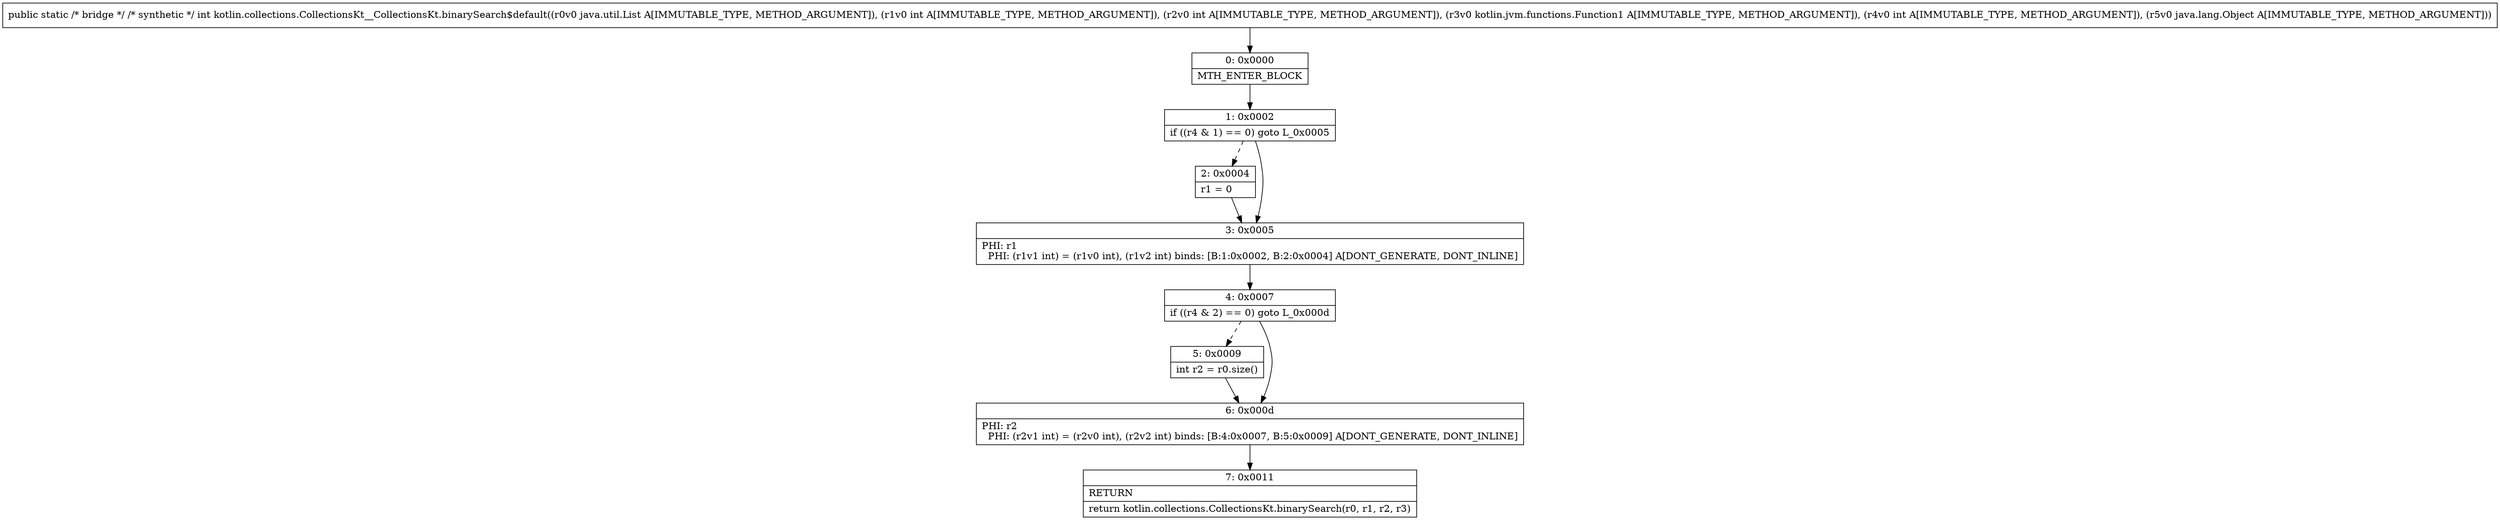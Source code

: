 digraph "CFG forkotlin.collections.CollectionsKt__CollectionsKt.binarySearch$default(Ljava\/util\/List;IILkotlin\/jvm\/functions\/Function1;ILjava\/lang\/Object;)I" {
Node_0 [shape=record,label="{0\:\ 0x0000|MTH_ENTER_BLOCK\l}"];
Node_1 [shape=record,label="{1\:\ 0x0002|if ((r4 & 1) == 0) goto L_0x0005\l}"];
Node_2 [shape=record,label="{2\:\ 0x0004|r1 = 0\l}"];
Node_3 [shape=record,label="{3\:\ 0x0005|PHI: r1 \l  PHI: (r1v1 int) = (r1v0 int), (r1v2 int) binds: [B:1:0x0002, B:2:0x0004] A[DONT_GENERATE, DONT_INLINE]\l}"];
Node_4 [shape=record,label="{4\:\ 0x0007|if ((r4 & 2) == 0) goto L_0x000d\l}"];
Node_5 [shape=record,label="{5\:\ 0x0009|int r2 = r0.size()\l}"];
Node_6 [shape=record,label="{6\:\ 0x000d|PHI: r2 \l  PHI: (r2v1 int) = (r2v0 int), (r2v2 int) binds: [B:4:0x0007, B:5:0x0009] A[DONT_GENERATE, DONT_INLINE]\l}"];
Node_7 [shape=record,label="{7\:\ 0x0011|RETURN\l|return kotlin.collections.CollectionsKt.binarySearch(r0, r1, r2, r3)\l}"];
MethodNode[shape=record,label="{public static \/* bridge *\/ \/* synthetic *\/ int kotlin.collections.CollectionsKt__CollectionsKt.binarySearch$default((r0v0 java.util.List A[IMMUTABLE_TYPE, METHOD_ARGUMENT]), (r1v0 int A[IMMUTABLE_TYPE, METHOD_ARGUMENT]), (r2v0 int A[IMMUTABLE_TYPE, METHOD_ARGUMENT]), (r3v0 kotlin.jvm.functions.Function1 A[IMMUTABLE_TYPE, METHOD_ARGUMENT]), (r4v0 int A[IMMUTABLE_TYPE, METHOD_ARGUMENT]), (r5v0 java.lang.Object A[IMMUTABLE_TYPE, METHOD_ARGUMENT])) }"];
MethodNode -> Node_0;
Node_0 -> Node_1;
Node_1 -> Node_2[style=dashed];
Node_1 -> Node_3;
Node_2 -> Node_3;
Node_3 -> Node_4;
Node_4 -> Node_5[style=dashed];
Node_4 -> Node_6;
Node_5 -> Node_6;
Node_6 -> Node_7;
}


